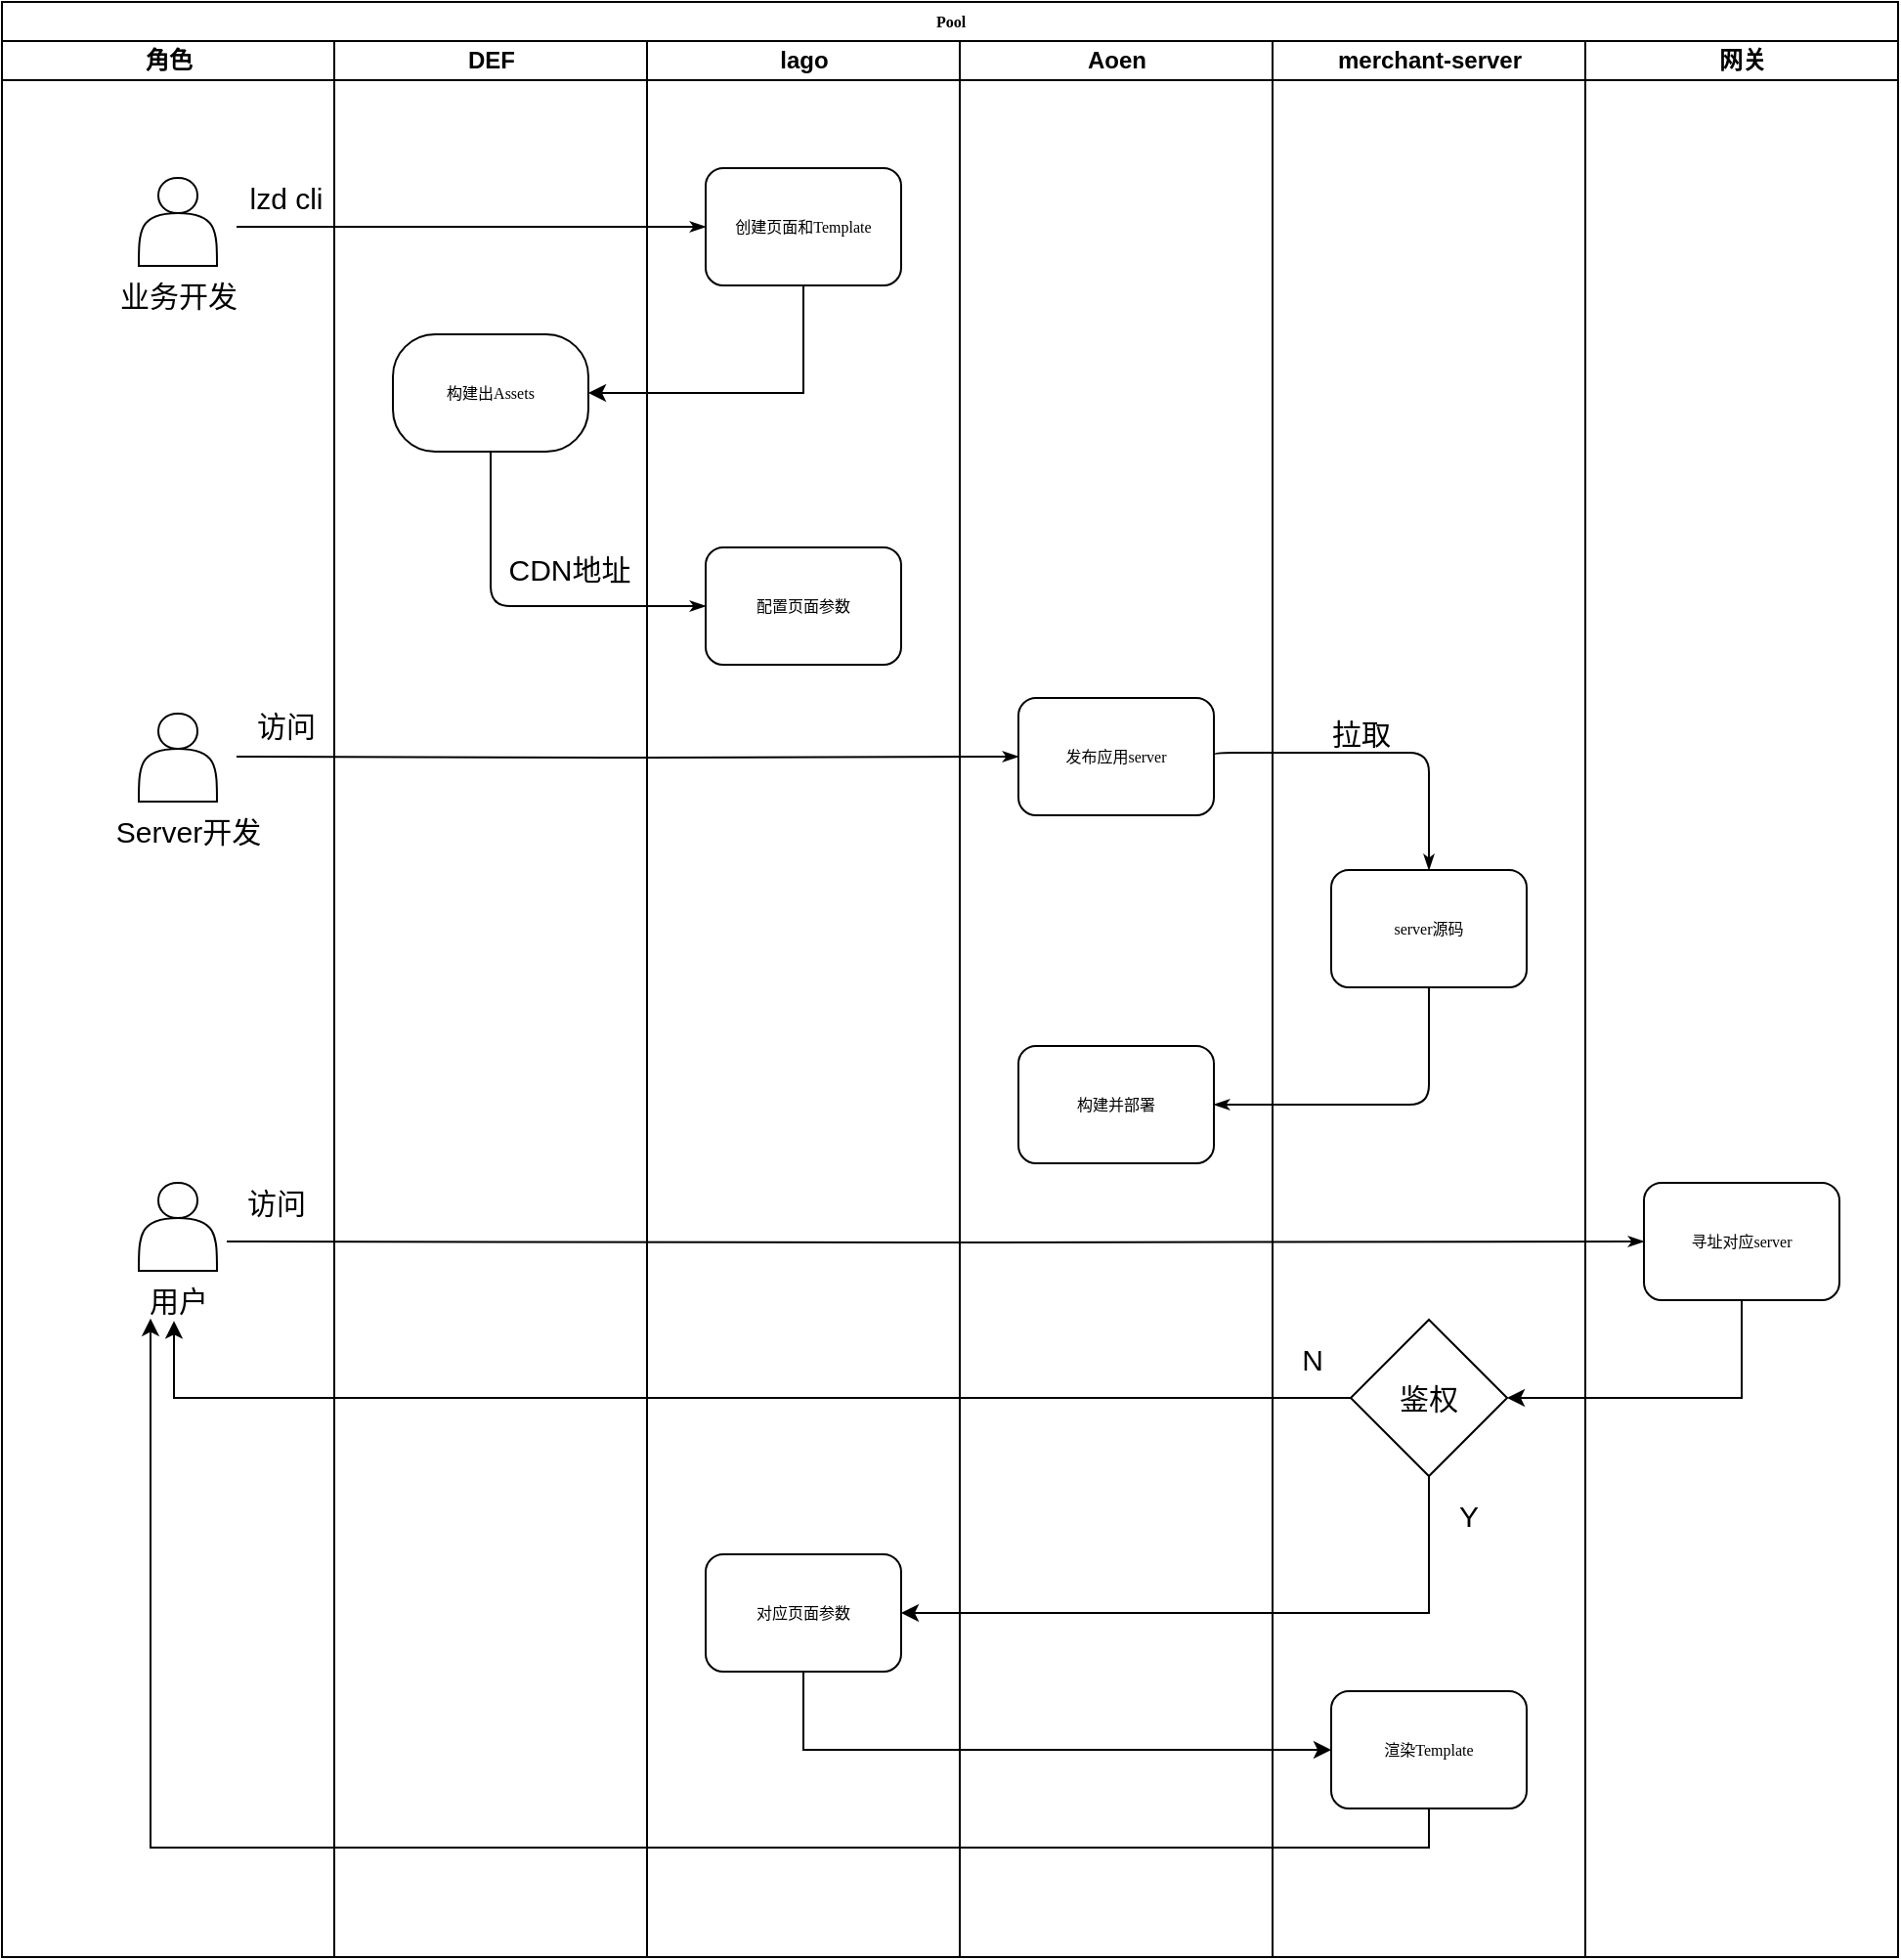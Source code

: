 <mxfile version="19.0.0" type="github">
  <diagram name="Page-1" id="74e2e168-ea6b-b213-b513-2b3c1d86103e">
    <mxGraphModel dx="1195" dy="709" grid="1" gridSize="10" guides="1" tooltips="1" connect="1" arrows="1" fold="1" page="1" pageScale="1" pageWidth="1100" pageHeight="850" background="none" math="0" shadow="0">
      <root>
        <mxCell id="0" />
        <mxCell id="1" parent="0" />
        <mxCell id="77e6c97f196da883-1" value="Pool" style="swimlane;html=1;childLayout=stackLayout;startSize=20;rounded=0;shadow=0;labelBackgroundColor=none;strokeWidth=1;fontFamily=Verdana;fontSize=8;align=center;" parent="1" vertex="1">
          <mxGeometry x="70" y="40" width="970" height="1000" as="geometry" />
        </mxCell>
        <mxCell id="77e6c97f196da883-2" value="角色" style="swimlane;html=1;startSize=20;" parent="77e6c97f196da883-1" vertex="1">
          <mxGeometry y="20" width="170" height="980" as="geometry" />
        </mxCell>
        <mxCell id="F7WHgDyeO5TbgSyk0ZRC-1" value="" style="shape=actor;whiteSpace=wrap;html=1;" vertex="1" parent="77e6c97f196da883-2">
          <mxGeometry x="70" y="70" width="40" height="45" as="geometry" />
        </mxCell>
        <mxCell id="F7WHgDyeO5TbgSyk0ZRC-2" value="lzd cli" style="text;html=1;align=center;verticalAlign=middle;resizable=0;points=[];autosize=1;strokeColor=none;fillColor=none;fontSize=15;" vertex="1" parent="77e6c97f196da883-2">
          <mxGeometry x="120" y="70" width="50" height="20" as="geometry" />
        </mxCell>
        <mxCell id="F7WHgDyeO5TbgSyk0ZRC-4" value="业务开发" style="text;html=1;align=center;verticalAlign=middle;resizable=0;points=[];autosize=1;strokeColor=none;fillColor=none;fontSize=15;" vertex="1" parent="77e6c97f196da883-2">
          <mxGeometry x="50" y="120" width="80" height="20" as="geometry" />
        </mxCell>
        <mxCell id="F7WHgDyeO5TbgSyk0ZRC-5" value="" style="shape=actor;whiteSpace=wrap;html=1;" vertex="1" parent="77e6c97f196da883-2">
          <mxGeometry x="70" y="344" width="40" height="45" as="geometry" />
        </mxCell>
        <mxCell id="F7WHgDyeO5TbgSyk0ZRC-6" value="Server开发" style="text;html=1;align=center;verticalAlign=middle;resizable=0;points=[];autosize=1;strokeColor=none;fillColor=none;fontSize=15;" vertex="1" parent="77e6c97f196da883-2">
          <mxGeometry x="50" y="394" width="90" height="20" as="geometry" />
        </mxCell>
        <mxCell id="F7WHgDyeO5TbgSyk0ZRC-9" style="edgeStyle=orthogonalEdgeStyle;rounded=1;html=1;labelBackgroundColor=none;startArrow=none;startFill=0;startSize=5;endArrow=classicThin;endFill=1;endSize=5;jettySize=auto;orthogonalLoop=1;strokeWidth=1;fontFamily=Verdana;fontSize=8;entryX=0;entryY=0.5;entryDx=0;entryDy=0;" edge="1" parent="77e6c97f196da883-2" target="F7WHgDyeO5TbgSyk0ZRC-8">
          <mxGeometry relative="1" as="geometry">
            <mxPoint x="120" y="366" as="sourcePoint" />
            <mxPoint x="200" y="366" as="targetPoint" />
          </mxGeometry>
        </mxCell>
        <mxCell id="F7WHgDyeO5TbgSyk0ZRC-19" value="" style="shape=actor;whiteSpace=wrap;html=1;" vertex="1" parent="77e6c97f196da883-2">
          <mxGeometry x="70" y="584" width="40" height="45" as="geometry" />
        </mxCell>
        <mxCell id="F7WHgDyeO5TbgSyk0ZRC-20" value="用户" style="text;html=1;align=center;verticalAlign=middle;resizable=0;points=[];autosize=1;strokeColor=none;fillColor=none;fontSize=15;" vertex="1" parent="77e6c97f196da883-2">
          <mxGeometry x="65" y="634" width="50" height="20" as="geometry" />
        </mxCell>
        <mxCell id="F7WHgDyeO5TbgSyk0ZRC-23" value="访问" style="text;html=1;align=center;verticalAlign=middle;resizable=0;points=[];autosize=1;strokeColor=none;fillColor=none;fontSize=15;" vertex="1" parent="77e6c97f196da883-2">
          <mxGeometry x="115" y="584" width="50" height="20" as="geometry" />
        </mxCell>
        <mxCell id="F7WHgDyeO5TbgSyk0ZRC-24" value="访问" style="text;html=1;align=center;verticalAlign=middle;resizable=0;points=[];autosize=1;strokeColor=none;fillColor=none;fontSize=15;" vertex="1" parent="77e6c97f196da883-2">
          <mxGeometry x="120" y="340" width="50" height="20" as="geometry" />
        </mxCell>
        <mxCell id="77e6c97f196da883-26" style="edgeStyle=orthogonalEdgeStyle;rounded=1;html=1;labelBackgroundColor=none;startArrow=none;startFill=0;startSize=5;endArrow=classicThin;endFill=1;endSize=5;jettySize=auto;orthogonalLoop=1;strokeWidth=1;fontFamily=Verdana;fontSize=8;entryX=0;entryY=0.5;entryDx=0;entryDy=0;" parent="77e6c97f196da883-1" target="F7WHgDyeO5TbgSyk0ZRC-46" edge="1">
          <mxGeometry relative="1" as="geometry">
            <mxPoint x="120" y="115" as="sourcePoint" />
            <Array as="points">
              <mxPoint x="350" y="115" />
            </Array>
          </mxGeometry>
        </mxCell>
        <mxCell id="77e6c97f196da883-28" style="edgeStyle=orthogonalEdgeStyle;rounded=1;html=1;labelBackgroundColor=none;startArrow=none;startFill=0;startSize=5;endArrow=classicThin;endFill=1;endSize=5;jettySize=auto;orthogonalLoop=1;strokeWidth=1;fontFamily=Verdana;fontSize=8;exitX=0.5;exitY=1;exitDx=0;exitDy=0;entryX=0;entryY=0.5;entryDx=0;entryDy=0;" parent="77e6c97f196da883-1" source="77e6c97f196da883-11" target="77e6c97f196da883-12" edge="1">
          <mxGeometry relative="1" as="geometry">
            <mxPoint x="120" y="271" as="sourcePoint" />
            <Array as="points">
              <mxPoint x="250" y="309" />
            </Array>
          </mxGeometry>
        </mxCell>
        <mxCell id="77e6c97f196da883-3" value="DEF" style="swimlane;html=1;startSize=20;" parent="77e6c97f196da883-1" vertex="1">
          <mxGeometry x="170" y="20" width="160" height="980" as="geometry" />
        </mxCell>
        <mxCell id="77e6c97f196da883-11" value="构建出Assets" style="rounded=1;whiteSpace=wrap;html=1;shadow=0;labelBackgroundColor=none;strokeWidth=1;fontFamily=Verdana;fontSize=8;align=center;arcSize=36;" parent="77e6c97f196da883-3" vertex="1">
          <mxGeometry x="30" y="150" width="100" height="60" as="geometry" />
        </mxCell>
        <mxCell id="F7WHgDyeO5TbgSyk0ZRC-21" style="edgeStyle=orthogonalEdgeStyle;rounded=1;html=1;labelBackgroundColor=none;startArrow=none;startFill=0;startSize=5;endArrow=classicThin;endFill=1;endSize=5;jettySize=auto;orthogonalLoop=1;strokeWidth=1;fontFamily=Verdana;fontSize=8;entryX=0;entryY=0.5;entryDx=0;entryDy=0;" edge="1" parent="77e6c97f196da883-3" target="F7WHgDyeO5TbgSyk0ZRC-22">
          <mxGeometry relative="1" as="geometry">
            <mxPoint x="-55" y="614" as="sourcePoint" />
            <mxPoint x="345" y="614" as="targetPoint" />
          </mxGeometry>
        </mxCell>
        <mxCell id="F7WHgDyeO5TbgSyk0ZRC-3" value="CDN地址" style="text;html=1;align=center;verticalAlign=middle;resizable=0;points=[];autosize=1;strokeColor=none;fillColor=none;fontSize=15;" vertex="1" parent="77e6c97f196da883-3">
          <mxGeometry x="80" y="260" width="80" height="20" as="geometry" />
        </mxCell>
        <mxCell id="77e6c97f196da883-4" value="lago" style="swimlane;html=1;startSize=20;" parent="77e6c97f196da883-1" vertex="1">
          <mxGeometry x="330" y="20" width="160" height="980" as="geometry" />
        </mxCell>
        <mxCell id="77e6c97f196da883-12" value="配置页面参数" style="rounded=1;whiteSpace=wrap;html=1;shadow=0;labelBackgroundColor=none;strokeWidth=1;fontFamily=Verdana;fontSize=8;align=center;" parent="77e6c97f196da883-4" vertex="1">
          <mxGeometry x="30" y="259" width="100" height="60" as="geometry" />
        </mxCell>
        <mxCell id="F7WHgDyeO5TbgSyk0ZRC-35" value="对应页面参数" style="rounded=1;whiteSpace=wrap;html=1;shadow=0;labelBackgroundColor=none;strokeWidth=1;fontFamily=Verdana;fontSize=8;align=center;" vertex="1" parent="77e6c97f196da883-4">
          <mxGeometry x="30" y="774" width="100" height="60" as="geometry" />
        </mxCell>
        <mxCell id="F7WHgDyeO5TbgSyk0ZRC-46" value="创建页面和Template" style="rounded=1;whiteSpace=wrap;html=1;shadow=0;labelBackgroundColor=none;strokeWidth=1;fontFamily=Verdana;fontSize=8;align=center;" vertex="1" parent="77e6c97f196da883-4">
          <mxGeometry x="30" y="65" width="100" height="60" as="geometry" />
        </mxCell>
        <mxCell id="77e6c97f196da883-5" value="Aoen" style="swimlane;html=1;startSize=20;" parent="77e6c97f196da883-1" vertex="1">
          <mxGeometry x="490" y="20" width="160" height="980" as="geometry" />
        </mxCell>
        <mxCell id="F7WHgDyeO5TbgSyk0ZRC-8" value="发布应用server" style="rounded=1;whiteSpace=wrap;html=1;shadow=0;labelBackgroundColor=none;strokeWidth=1;fontFamily=Verdana;fontSize=8;align=center;" vertex="1" parent="77e6c97f196da883-5">
          <mxGeometry x="30" y="336" width="100" height="60" as="geometry" />
        </mxCell>
        <mxCell id="F7WHgDyeO5TbgSyk0ZRC-12" value="构建并部署" style="rounded=1;whiteSpace=wrap;html=1;shadow=0;labelBackgroundColor=none;strokeWidth=1;fontFamily=Verdana;fontSize=8;align=center;" vertex="1" parent="77e6c97f196da883-5">
          <mxGeometry x="30" y="514" width="100" height="60" as="geometry" />
        </mxCell>
        <mxCell id="77e6c97f196da883-6" value="merchant-server" style="swimlane;html=1;startSize=20;" parent="77e6c97f196da883-1" vertex="1">
          <mxGeometry x="650" y="20" width="160" height="980" as="geometry" />
        </mxCell>
        <mxCell id="77e6c97f196da883-18" value="server源码" style="rounded=1;whiteSpace=wrap;html=1;shadow=0;labelBackgroundColor=none;strokeWidth=1;fontFamily=Verdana;fontSize=8;align=center;" parent="77e6c97f196da883-6" vertex="1">
          <mxGeometry x="30" y="424" width="100" height="60" as="geometry" />
        </mxCell>
        <mxCell id="F7WHgDyeO5TbgSyk0ZRC-11" value="拉取" style="text;html=1;align=center;verticalAlign=middle;resizable=0;points=[];autosize=1;strokeColor=none;fillColor=none;fontSize=15;" vertex="1" parent="77e6c97f196da883-6">
          <mxGeometry x="20" y="344" width="50" height="20" as="geometry" />
        </mxCell>
        <mxCell id="F7WHgDyeO5TbgSyk0ZRC-33" style="edgeStyle=orthogonalEdgeStyle;rounded=0;orthogonalLoop=1;jettySize=auto;html=1;entryX=1;entryY=0.5;entryDx=0;entryDy=0;fontSize=15;" edge="1" parent="77e6c97f196da883-6" target="F7WHgDyeO5TbgSyk0ZRC-35">
          <mxGeometry relative="1" as="geometry">
            <mxPoint x="80" y="734" as="sourcePoint" />
            <mxPoint x="80" y="784" as="targetPoint" />
            <Array as="points">
              <mxPoint x="80" y="804" />
            </Array>
          </mxGeometry>
        </mxCell>
        <mxCell id="F7WHgDyeO5TbgSyk0ZRC-37" value="渲染Template" style="rounded=1;whiteSpace=wrap;html=1;shadow=0;labelBackgroundColor=none;strokeWidth=1;fontFamily=Verdana;fontSize=8;align=center;" vertex="1" parent="77e6c97f196da883-6">
          <mxGeometry x="30" y="844" width="100" height="60" as="geometry" />
        </mxCell>
        <mxCell id="F7WHgDyeO5TbgSyk0ZRC-39" value="鉴权" style="rhombus;whiteSpace=wrap;html=1;fontSize=15;" vertex="1" parent="77e6c97f196da883-6">
          <mxGeometry x="40" y="654" width="80" height="80" as="geometry" />
        </mxCell>
        <mxCell id="77e6c97f196da883-7" value="网关" style="swimlane;html=1;startSize=20;" parent="77e6c97f196da883-1" vertex="1">
          <mxGeometry x="810" y="20" width="160" height="980" as="geometry" />
        </mxCell>
        <mxCell id="F7WHgDyeO5TbgSyk0ZRC-22" value="寻址对应server" style="rounded=1;whiteSpace=wrap;html=1;shadow=0;labelBackgroundColor=none;strokeWidth=1;fontFamily=Verdana;fontSize=8;align=center;" vertex="1" parent="77e6c97f196da883-7">
          <mxGeometry x="30" y="584" width="100" height="60" as="geometry" />
        </mxCell>
        <mxCell id="F7WHgDyeO5TbgSyk0ZRC-10" style="edgeStyle=orthogonalEdgeStyle;rounded=1;html=1;labelBackgroundColor=none;startArrow=none;startFill=0;startSize=5;endArrow=classicThin;endFill=1;endSize=5;jettySize=auto;orthogonalLoop=1;strokeWidth=1;fontFamily=Verdana;fontSize=8;exitX=1;exitY=0.5;exitDx=0;exitDy=0;entryX=0.5;entryY=0;entryDx=0;entryDy=0;" edge="1" parent="77e6c97f196da883-1" source="F7WHgDyeO5TbgSyk0ZRC-8" target="77e6c97f196da883-18">
          <mxGeometry relative="1" as="geometry">
            <mxPoint x="310" y="229" as="sourcePoint" />
            <mxPoint x="420" y="289" as="targetPoint" />
            <Array as="points">
              <mxPoint x="620" y="384" />
              <mxPoint x="730" y="384" />
            </Array>
          </mxGeometry>
        </mxCell>
        <mxCell id="F7WHgDyeO5TbgSyk0ZRC-13" style="edgeStyle=orthogonalEdgeStyle;rounded=1;html=1;labelBackgroundColor=none;startArrow=none;startFill=0;startSize=5;endArrow=classicThin;endFill=1;endSize=5;jettySize=auto;orthogonalLoop=1;strokeWidth=1;fontFamily=Verdana;fontSize=8;exitX=0.5;exitY=1;exitDx=0;exitDy=0;entryX=1;entryY=0.5;entryDx=0;entryDy=0;" edge="1" parent="77e6c97f196da883-1" source="77e6c97f196da883-18" target="F7WHgDyeO5TbgSyk0ZRC-12">
          <mxGeometry relative="1" as="geometry">
            <mxPoint x="630" y="396" as="sourcePoint" />
            <mxPoint x="740" y="454" as="targetPoint" />
            <Array as="points">
              <mxPoint x="730" y="564" />
            </Array>
          </mxGeometry>
        </mxCell>
        <mxCell id="F7WHgDyeO5TbgSyk0ZRC-32" style="edgeStyle=orthogonalEdgeStyle;rounded=0;orthogonalLoop=1;jettySize=auto;html=1;exitX=0.5;exitY=1;exitDx=0;exitDy=0;entryX=1;entryY=0.5;entryDx=0;entryDy=0;fontSize=15;" edge="1" parent="77e6c97f196da883-1" source="F7WHgDyeO5TbgSyk0ZRC-22" target="F7WHgDyeO5TbgSyk0ZRC-39">
          <mxGeometry relative="1" as="geometry">
            <mxPoint x="780" y="724" as="targetPoint" />
          </mxGeometry>
        </mxCell>
        <mxCell id="F7WHgDyeO5TbgSyk0ZRC-38" style="edgeStyle=orthogonalEdgeStyle;rounded=0;orthogonalLoop=1;jettySize=auto;html=1;entryX=0;entryY=0.5;entryDx=0;entryDy=0;fontSize=15;exitX=0.5;exitY=1;exitDx=0;exitDy=0;" edge="1" parent="77e6c97f196da883-1" source="F7WHgDyeO5TbgSyk0ZRC-35" target="F7WHgDyeO5TbgSyk0ZRC-37">
          <mxGeometry relative="1" as="geometry" />
        </mxCell>
        <mxCell id="F7WHgDyeO5TbgSyk0ZRC-41" style="edgeStyle=orthogonalEdgeStyle;rounded=0;orthogonalLoop=1;jettySize=auto;html=1;entryX=0.46;entryY=1.033;entryDx=0;entryDy=0;entryPerimeter=0;fontSize=15;" edge="1" parent="77e6c97f196da883-1" source="F7WHgDyeO5TbgSyk0ZRC-39" target="F7WHgDyeO5TbgSyk0ZRC-20">
          <mxGeometry relative="1" as="geometry" />
        </mxCell>
        <mxCell id="F7WHgDyeO5TbgSyk0ZRC-45" style="edgeStyle=orthogonalEdgeStyle;rounded=0;orthogonalLoop=1;jettySize=auto;html=1;fontSize=15;entryX=0.22;entryY=0.967;entryDx=0;entryDy=0;entryPerimeter=0;exitX=0.5;exitY=1;exitDx=0;exitDy=0;" edge="1" parent="77e6c97f196da883-1" source="F7WHgDyeO5TbgSyk0ZRC-37" target="F7WHgDyeO5TbgSyk0ZRC-20">
          <mxGeometry relative="1" as="geometry">
            <mxPoint x="730" y="1004" as="targetPoint" />
          </mxGeometry>
        </mxCell>
        <mxCell id="F7WHgDyeO5TbgSyk0ZRC-47" style="edgeStyle=orthogonalEdgeStyle;rounded=0;orthogonalLoop=1;jettySize=auto;html=1;fontSize=15;entryX=1;entryY=0.5;entryDx=0;entryDy=0;" edge="1" parent="77e6c97f196da883-1" source="F7WHgDyeO5TbgSyk0ZRC-46" target="77e6c97f196da883-11">
          <mxGeometry relative="1" as="geometry">
            <Array as="points">
              <mxPoint x="410" y="200" />
            </Array>
          </mxGeometry>
        </mxCell>
        <mxCell id="F7WHgDyeO5TbgSyk0ZRC-40" value="Y" style="text;html=1;align=center;verticalAlign=middle;resizable=0;points=[];autosize=1;strokeColor=none;fillColor=none;fontSize=15;" vertex="1" parent="1">
          <mxGeometry x="805" y="804" width="30" height="20" as="geometry" />
        </mxCell>
        <mxCell id="F7WHgDyeO5TbgSyk0ZRC-42" value="N" style="text;html=1;align=center;verticalAlign=middle;resizable=0;points=[];autosize=1;strokeColor=none;fillColor=none;fontSize=15;" vertex="1" parent="1">
          <mxGeometry x="725" y="724" width="30" height="20" as="geometry" />
        </mxCell>
      </root>
    </mxGraphModel>
  </diagram>
</mxfile>
